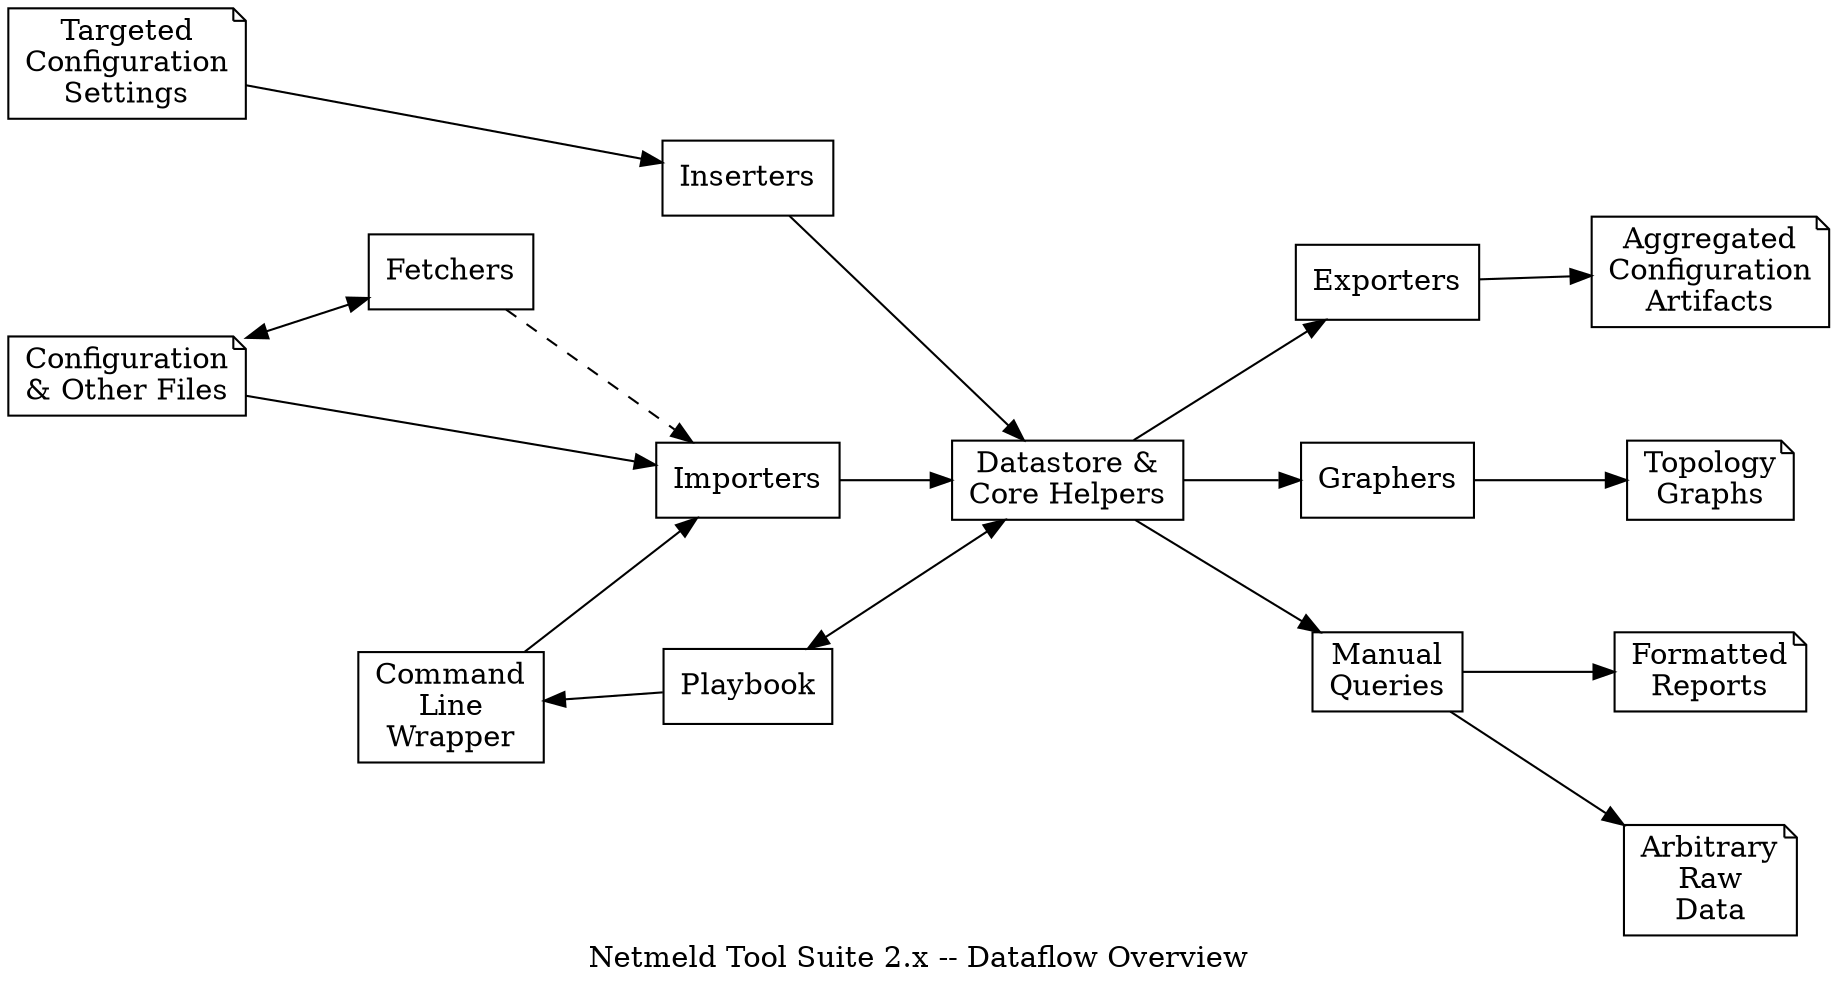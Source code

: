 digraph netmeld {
  rankdir=LR;
  nodesep=0.75;
  ranksep=0.75;
  newrank=true;
  splines=spline;

  label="Netmeld Tool Suite 2.x -- Dataflow Overview";


  { // Sources
    rank=same;
    node [shape=note];
    srcManual [label="Targeted\nConfiguration\nSettings"];
    srcConfigs [label="Configuration\n\& Other Files"];
  }


  // Modules
  node [shape=rectangle];
  clw [label="Command\nLine\nWrapper"];
  datastore [label="Datastore \&\nCore Helpers"];
  exporters [label="Exporters"];
  fetchers [label="Fetchers"];
  graphers [label="Graphers"];
  importers [label="Importers"];
  inserters [label="Inserters"];
  playbook [label="Playbook"];

  queries [label="Manual\nQueries"];


  { // Artifacts
    rank=same;
    node [shape=note];
    artConfigs [label="Aggregated\nConfiguration\nArtifacts"];
    artGraphs [label="Topology\nGraphs"];
    artReports [label="Formatted\nReports"];
    artRaw [label="Arbitrary\nRaw\nData"];
  }


  {rank=same; fetchers clw}
  {rank=same; inserters importers playbook}
  {rank=same; exporters graphers queries}

  // Sources modules
  srcManual->inserters;
  srcConfigs->importers;
  srcConfigs->fetchers [dir="both"];
  fetchers->importers [style="dashed"];

  // Modules to modules
  clw->importers;
  playbook->clw;

  // Modules to datastore
  inserters->datastore;
  importers->datastore;
  playbook->datastore [dir="both"];

  // Datastore to modules
  datastore->{exporters graphers queries};

  // Modules to artifacts
  exporters->artConfigs;
  graphers->artGraphs;
  queries->{artReports artRaw};

}
